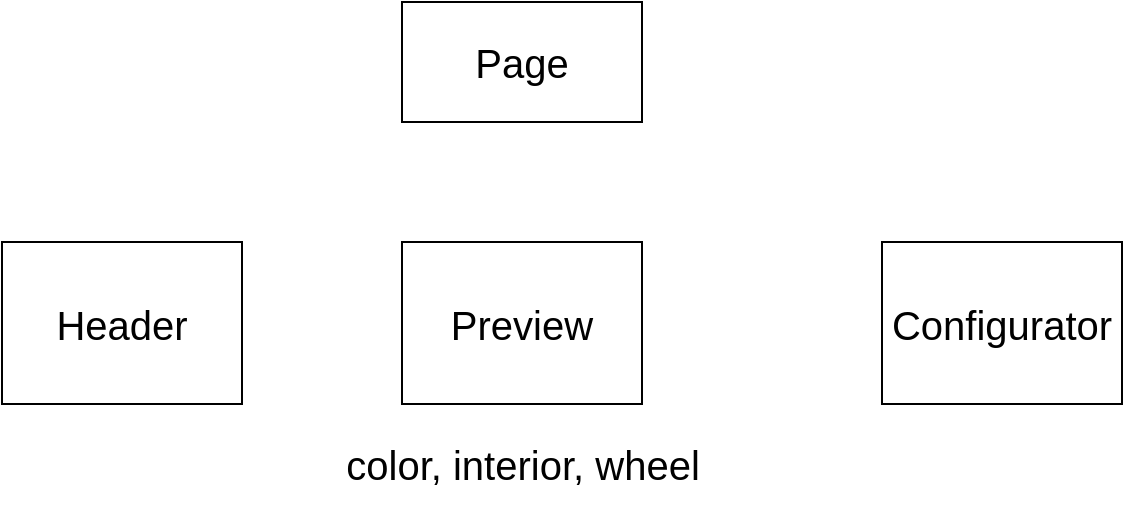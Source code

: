 <mxfile>
    <diagram id="sT_rD-kaEuo2KFI8o-Ms" name="Page-1">
        <mxGraphModel dx="1052" dy="347" grid="1" gridSize="10" guides="1" tooltips="1" connect="1" arrows="1" fold="1" page="1" pageScale="1" pageWidth="850" pageHeight="1100" math="0" shadow="0">
            <root>
                <mxCell id="0"/>
                <mxCell id="1" parent="0"/>
                <mxCell id="2" value="&lt;font style=&quot;font-size: 20px;&quot;&gt;Page&lt;/font&gt;" style="rounded=0;whiteSpace=wrap;html=1;" vertex="1" parent="1">
                    <mxGeometry x="360" y="39" width="120" height="60" as="geometry"/>
                </mxCell>
                <mxCell id="3" value="&lt;font style=&quot;font-size: 20px;&quot;&gt;Header&lt;/font&gt;" style="rounded=0;whiteSpace=wrap;html=1;" vertex="1" parent="1">
                    <mxGeometry x="160" y="159" width="120" height="81" as="geometry"/>
                </mxCell>
                <mxCell id="4" value="&lt;font style=&quot;font-size: 20px;&quot;&gt;Preview&lt;/font&gt;" style="rounded=0;whiteSpace=wrap;html=1;" vertex="1" parent="1">
                    <mxGeometry x="360" y="159" width="120" height="81" as="geometry"/>
                </mxCell>
                <mxCell id="5" value="&lt;font style=&quot;font-size: 20px;&quot;&gt;Configurator&lt;/font&gt;" style="rounded=0;whiteSpace=wrap;html=1;" vertex="1" parent="1">
                    <mxGeometry x="600" y="159" width="120" height="81" as="geometry"/>
                </mxCell>
                <mxCell id="6" value="color, interior, wheel" style="text;html=1;align=center;verticalAlign=middle;resizable=0;points=[];autosize=1;strokeColor=none;fillColor=none;fontSize=20;" vertex="1" parent="1">
                    <mxGeometry x="320" y="250" width="200" height="40" as="geometry"/>
                </mxCell>
            </root>
        </mxGraphModel>
    </diagram>
</mxfile>